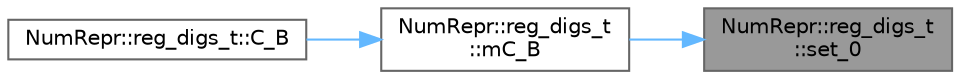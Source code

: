 digraph "NumRepr::reg_digs_t::set_0"
{
 // INTERACTIVE_SVG=YES
 // LATEX_PDF_SIZE
  bgcolor="transparent";
  edge [fontname=Helvetica,fontsize=10,labelfontname=Helvetica,labelfontsize=10];
  node [fontname=Helvetica,fontsize=10,shape=box,height=0.2,width=0.4];
  rankdir="RL";
  Node1 [label="NumRepr::reg_digs_t\l::set_0",height=0.2,width=0.4,color="gray40", fillcolor="grey60", style="filled", fontcolor="black",tooltip="Funciones que ponen a constantes (constexpr) los objetos base_t"];
  Node1 -> Node2 [dir="back",color="steelblue1",style="solid"];
  Node2 [label="NumRepr::reg_digs_t\l::mC_B",height=0.2,width=0.4,color="grey40", fillcolor="white", style="filled",URL="$struct_num_repr_1_1reg__digs__t.html#a459dcc84f5a2ff05f229a2813eeca4eb",tooltip=" "];
  Node2 -> Node3 [dir="back",color="steelblue1",style="solid"];
  Node3 [label="NumRepr::reg_digs_t::C_B",height=0.2,width=0.4,color="grey40", fillcolor="white", style="filled",URL="$struct_num_repr_1_1reg__digs__t.html#a61e3773ab1f1b47ae335e5c561ca5c6c",tooltip=" "];
}
